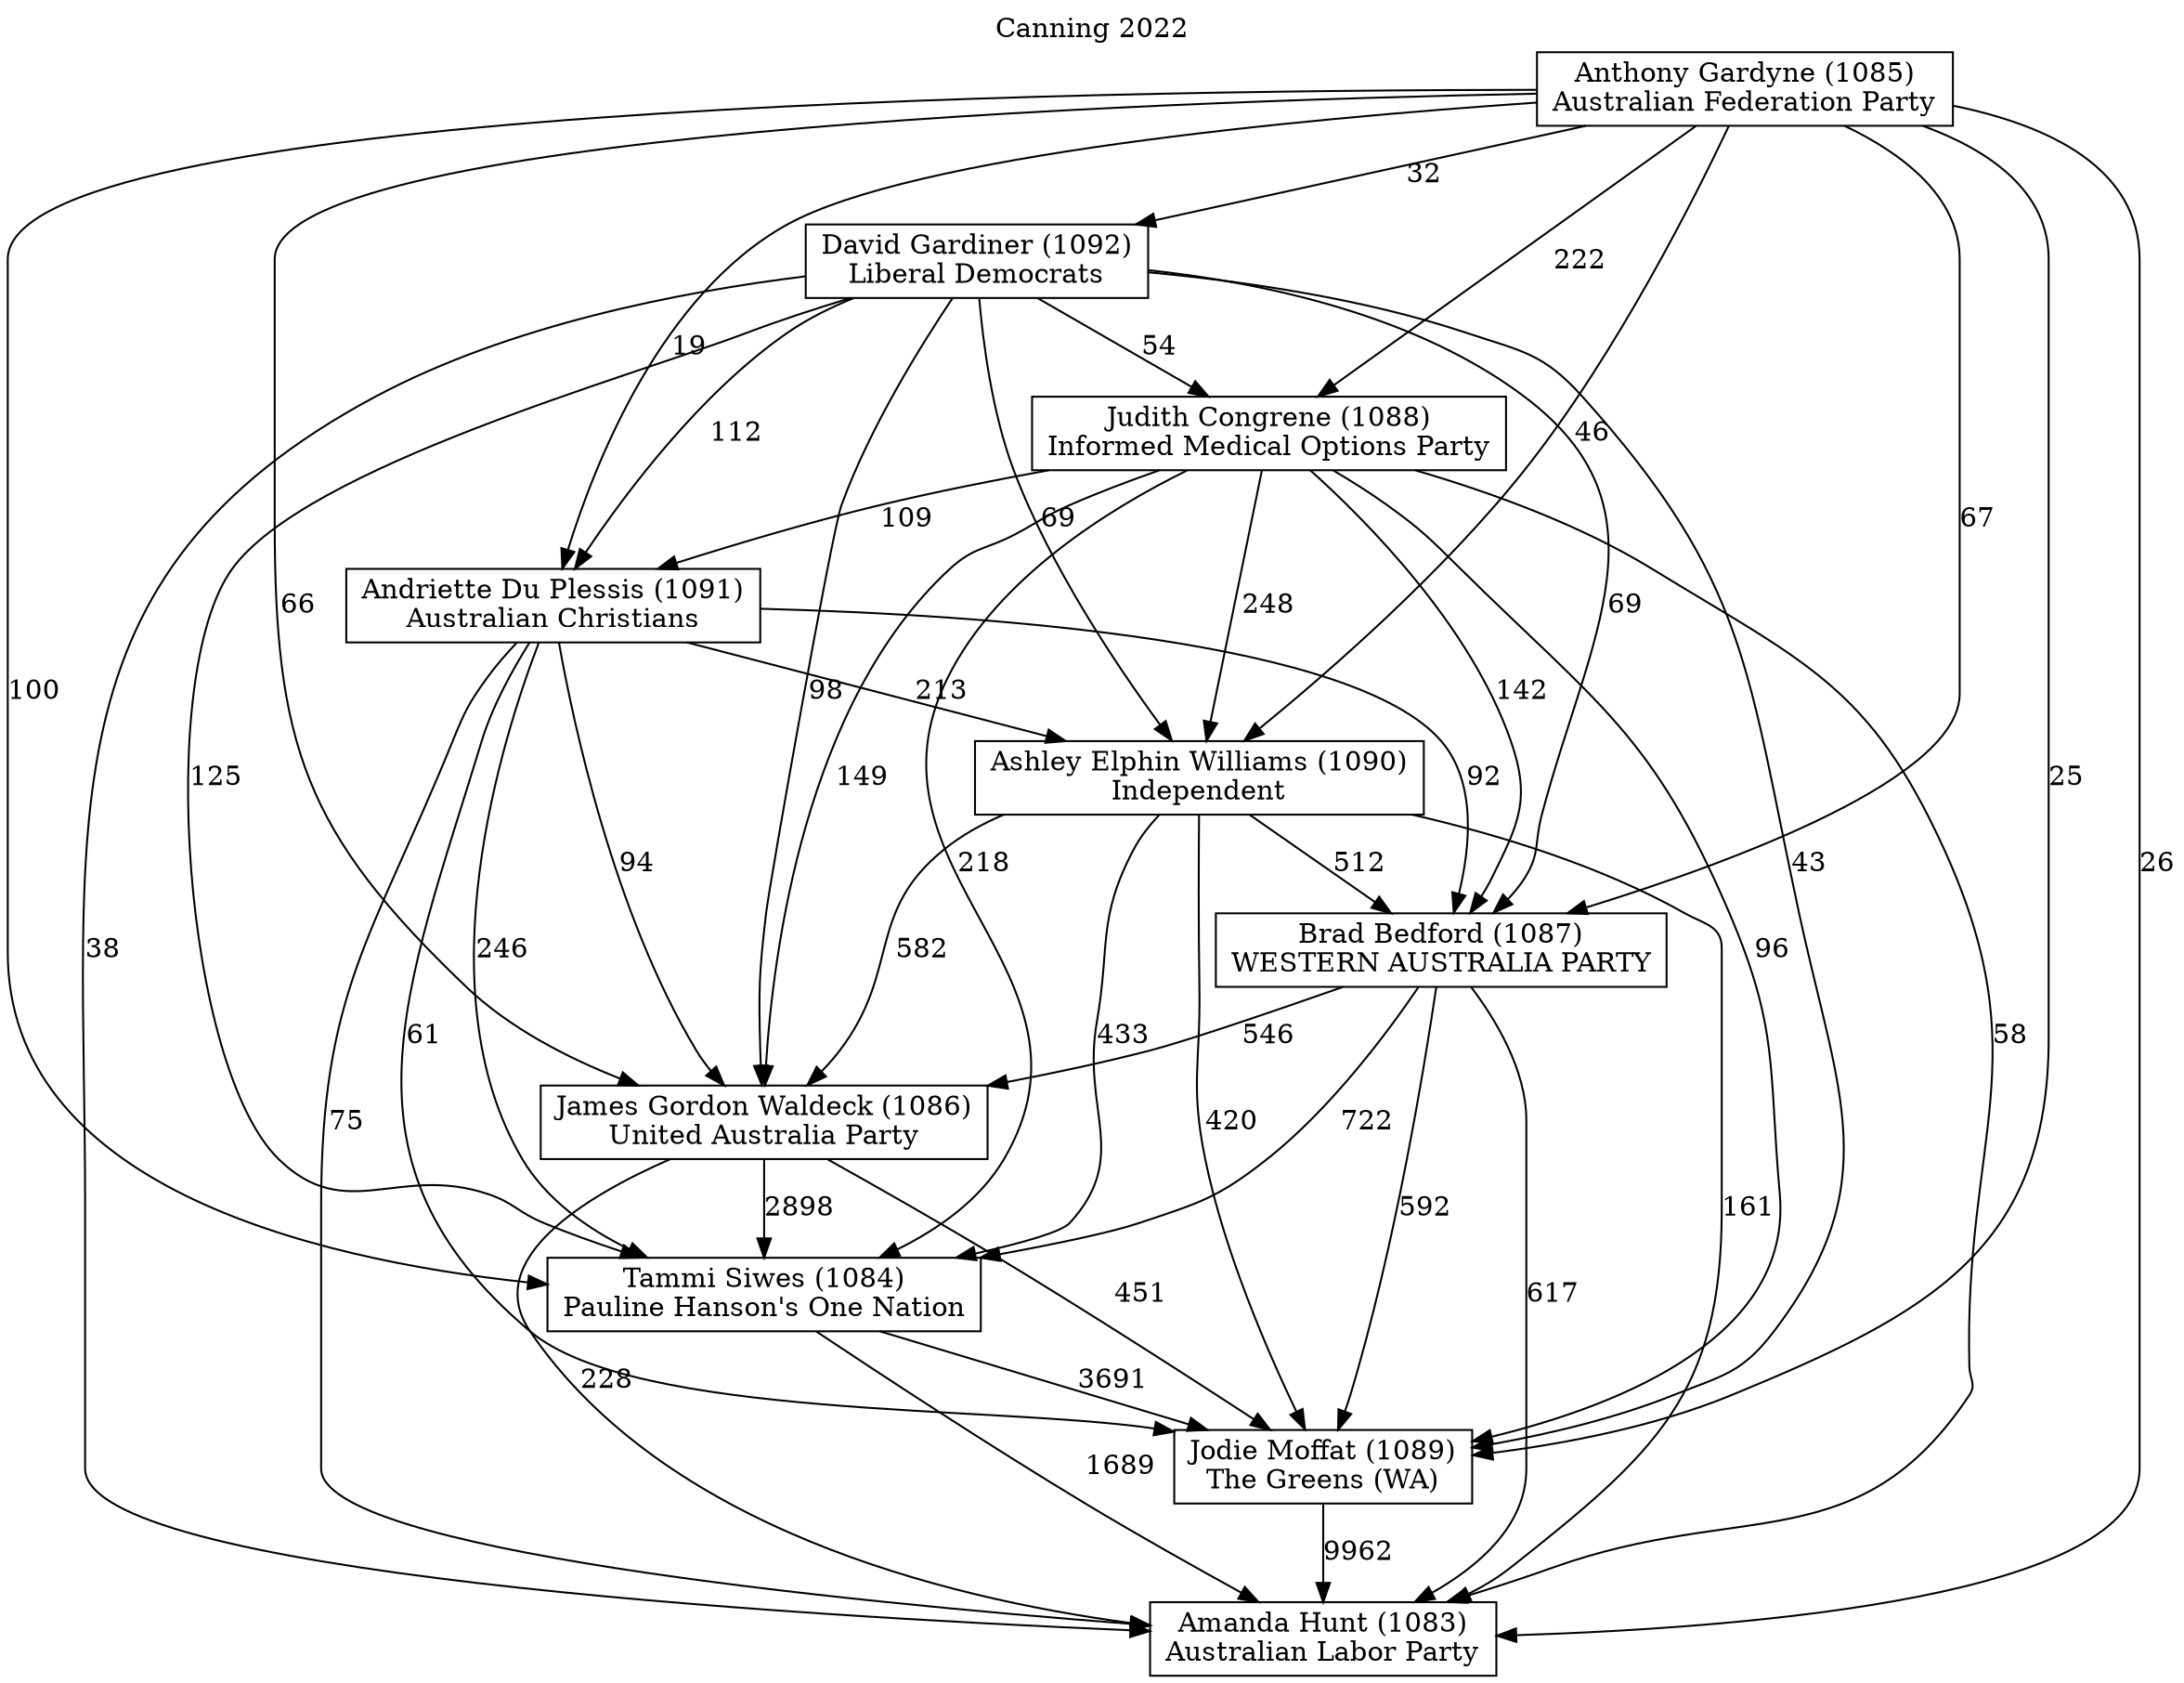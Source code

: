 // House preference flow
digraph "Amanda Hunt (1083)_Canning_2022" {
	graph [label="Canning 2022" labelloc=t mclimit=10]
	node [shape=box]
	"Amanda Hunt (1083)" [label="Amanda Hunt (1083)
Australian Labor Party"]
	"Jodie Moffat (1089)" [label="Jodie Moffat (1089)
The Greens (WA)"]
	"Tammi Siwes (1084)" [label="Tammi Siwes (1084)
Pauline Hanson's One Nation"]
	"James Gordon Waldeck (1086)" [label="James Gordon Waldeck (1086)
United Australia Party"]
	"Brad Bedford (1087)" [label="Brad Bedford (1087)
WESTERN AUSTRALIA PARTY"]
	"Ashley Elphin Williams (1090)" [label="Ashley Elphin Williams (1090)
Independent"]
	"Andriette Du Plessis (1091)" [label="Andriette Du Plessis (1091)
Australian Christians"]
	"Judith Congrene (1088)" [label="Judith Congrene (1088)
Informed Medical Options Party"]
	"David Gardiner (1092)" [label="David Gardiner (1092)
Liberal Democrats"]
	"Anthony Gardyne (1085)" [label="Anthony Gardyne (1085)
Australian Federation Party"]
	"Jodie Moffat (1089)" -> "Amanda Hunt (1083)" [label=9962]
	"Tammi Siwes (1084)" -> "Jodie Moffat (1089)" [label=3691]
	"James Gordon Waldeck (1086)" -> "Tammi Siwes (1084)" [label=2898]
	"Brad Bedford (1087)" -> "James Gordon Waldeck (1086)" [label=546]
	"Ashley Elphin Williams (1090)" -> "Brad Bedford (1087)" [label=512]
	"Andriette Du Plessis (1091)" -> "Ashley Elphin Williams (1090)" [label=213]
	"Judith Congrene (1088)" -> "Andriette Du Plessis (1091)" [label=109]
	"David Gardiner (1092)" -> "Judith Congrene (1088)" [label=54]
	"Anthony Gardyne (1085)" -> "David Gardiner (1092)" [label=32]
	"Tammi Siwes (1084)" -> "Amanda Hunt (1083)" [label=1689]
	"James Gordon Waldeck (1086)" -> "Amanda Hunt (1083)" [label=228]
	"Brad Bedford (1087)" -> "Amanda Hunt (1083)" [label=617]
	"Ashley Elphin Williams (1090)" -> "Amanda Hunt (1083)" [label=161]
	"Andriette Du Plessis (1091)" -> "Amanda Hunt (1083)" [label=75]
	"Judith Congrene (1088)" -> "Amanda Hunt (1083)" [label=58]
	"David Gardiner (1092)" -> "Amanda Hunt (1083)" [label=38]
	"Anthony Gardyne (1085)" -> "Amanda Hunt (1083)" [label=26]
	"Anthony Gardyne (1085)" -> "Judith Congrene (1088)" [label=222]
	"David Gardiner (1092)" -> "Andriette Du Plessis (1091)" [label=112]
	"Anthony Gardyne (1085)" -> "Andriette Du Plessis (1091)" [label=19]
	"Judith Congrene (1088)" -> "Ashley Elphin Williams (1090)" [label=248]
	"David Gardiner (1092)" -> "Ashley Elphin Williams (1090)" [label=69]
	"Anthony Gardyne (1085)" -> "Ashley Elphin Williams (1090)" [label=46]
	"Andriette Du Plessis (1091)" -> "Brad Bedford (1087)" [label=92]
	"Judith Congrene (1088)" -> "Brad Bedford (1087)" [label=142]
	"David Gardiner (1092)" -> "Brad Bedford (1087)" [label=69]
	"Anthony Gardyne (1085)" -> "Brad Bedford (1087)" [label=67]
	"Ashley Elphin Williams (1090)" -> "James Gordon Waldeck (1086)" [label=582]
	"Andriette Du Plessis (1091)" -> "James Gordon Waldeck (1086)" [label=94]
	"Judith Congrene (1088)" -> "James Gordon Waldeck (1086)" [label=149]
	"David Gardiner (1092)" -> "James Gordon Waldeck (1086)" [label=98]
	"Anthony Gardyne (1085)" -> "James Gordon Waldeck (1086)" [label=66]
	"Brad Bedford (1087)" -> "Tammi Siwes (1084)" [label=722]
	"Ashley Elphin Williams (1090)" -> "Tammi Siwes (1084)" [label=433]
	"Andriette Du Plessis (1091)" -> "Tammi Siwes (1084)" [label=246]
	"Judith Congrene (1088)" -> "Tammi Siwes (1084)" [label=218]
	"David Gardiner (1092)" -> "Tammi Siwes (1084)" [label=125]
	"Anthony Gardyne (1085)" -> "Tammi Siwes (1084)" [label=100]
	"James Gordon Waldeck (1086)" -> "Jodie Moffat (1089)" [label=451]
	"Brad Bedford (1087)" -> "Jodie Moffat (1089)" [label=592]
	"Ashley Elphin Williams (1090)" -> "Jodie Moffat (1089)" [label=420]
	"Andriette Du Plessis (1091)" -> "Jodie Moffat (1089)" [label=61]
	"Judith Congrene (1088)" -> "Jodie Moffat (1089)" [label=96]
	"David Gardiner (1092)" -> "Jodie Moffat (1089)" [label=43]
	"Anthony Gardyne (1085)" -> "Jodie Moffat (1089)" [label=25]
}
